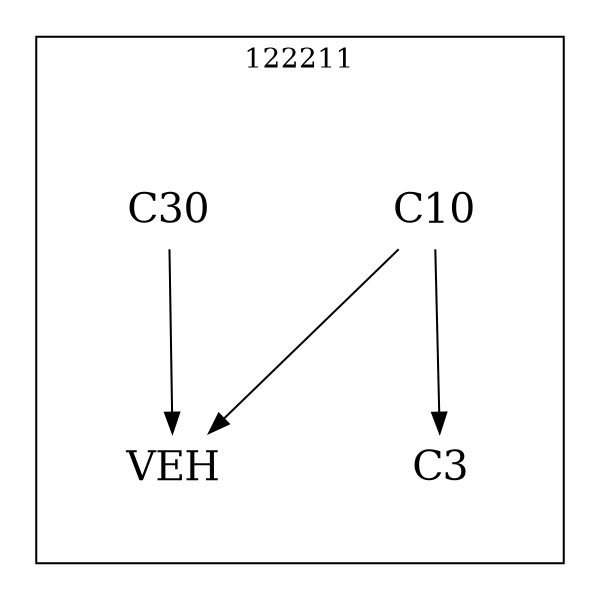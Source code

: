strict digraph DAGS {
	size = "4,4!" ; ratio ="fill"; subgraph cluster_0{
			labeldoc = "t";
			label = "122211";node	[label= VEH, shape = plaintext, fontsize=20] VEH;node	[label= C3, shape = plaintext, fontsize=20] C3;node	[label= C10, shape = plaintext, fontsize=20] C10;node	[label= C30, shape = plaintext, fontsize=20] C30;
C10->VEH;
C10->C3;
C30->VEH;
	}}